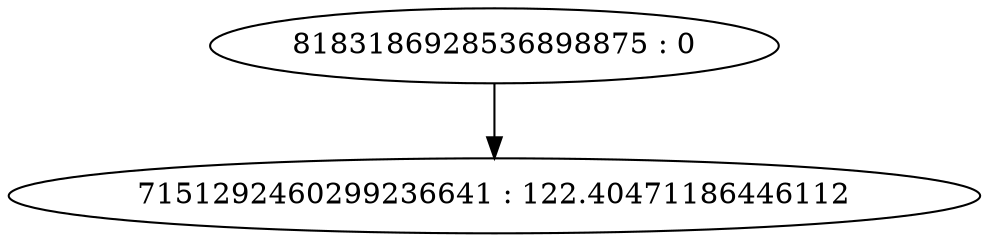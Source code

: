digraph "debug_plots/tree_3.dot" {
	0 [label="8183186928536898875 : 0"]
	1 [label="7151292460299236641 : 122.40471186446112"]
	0 -> 1
}
